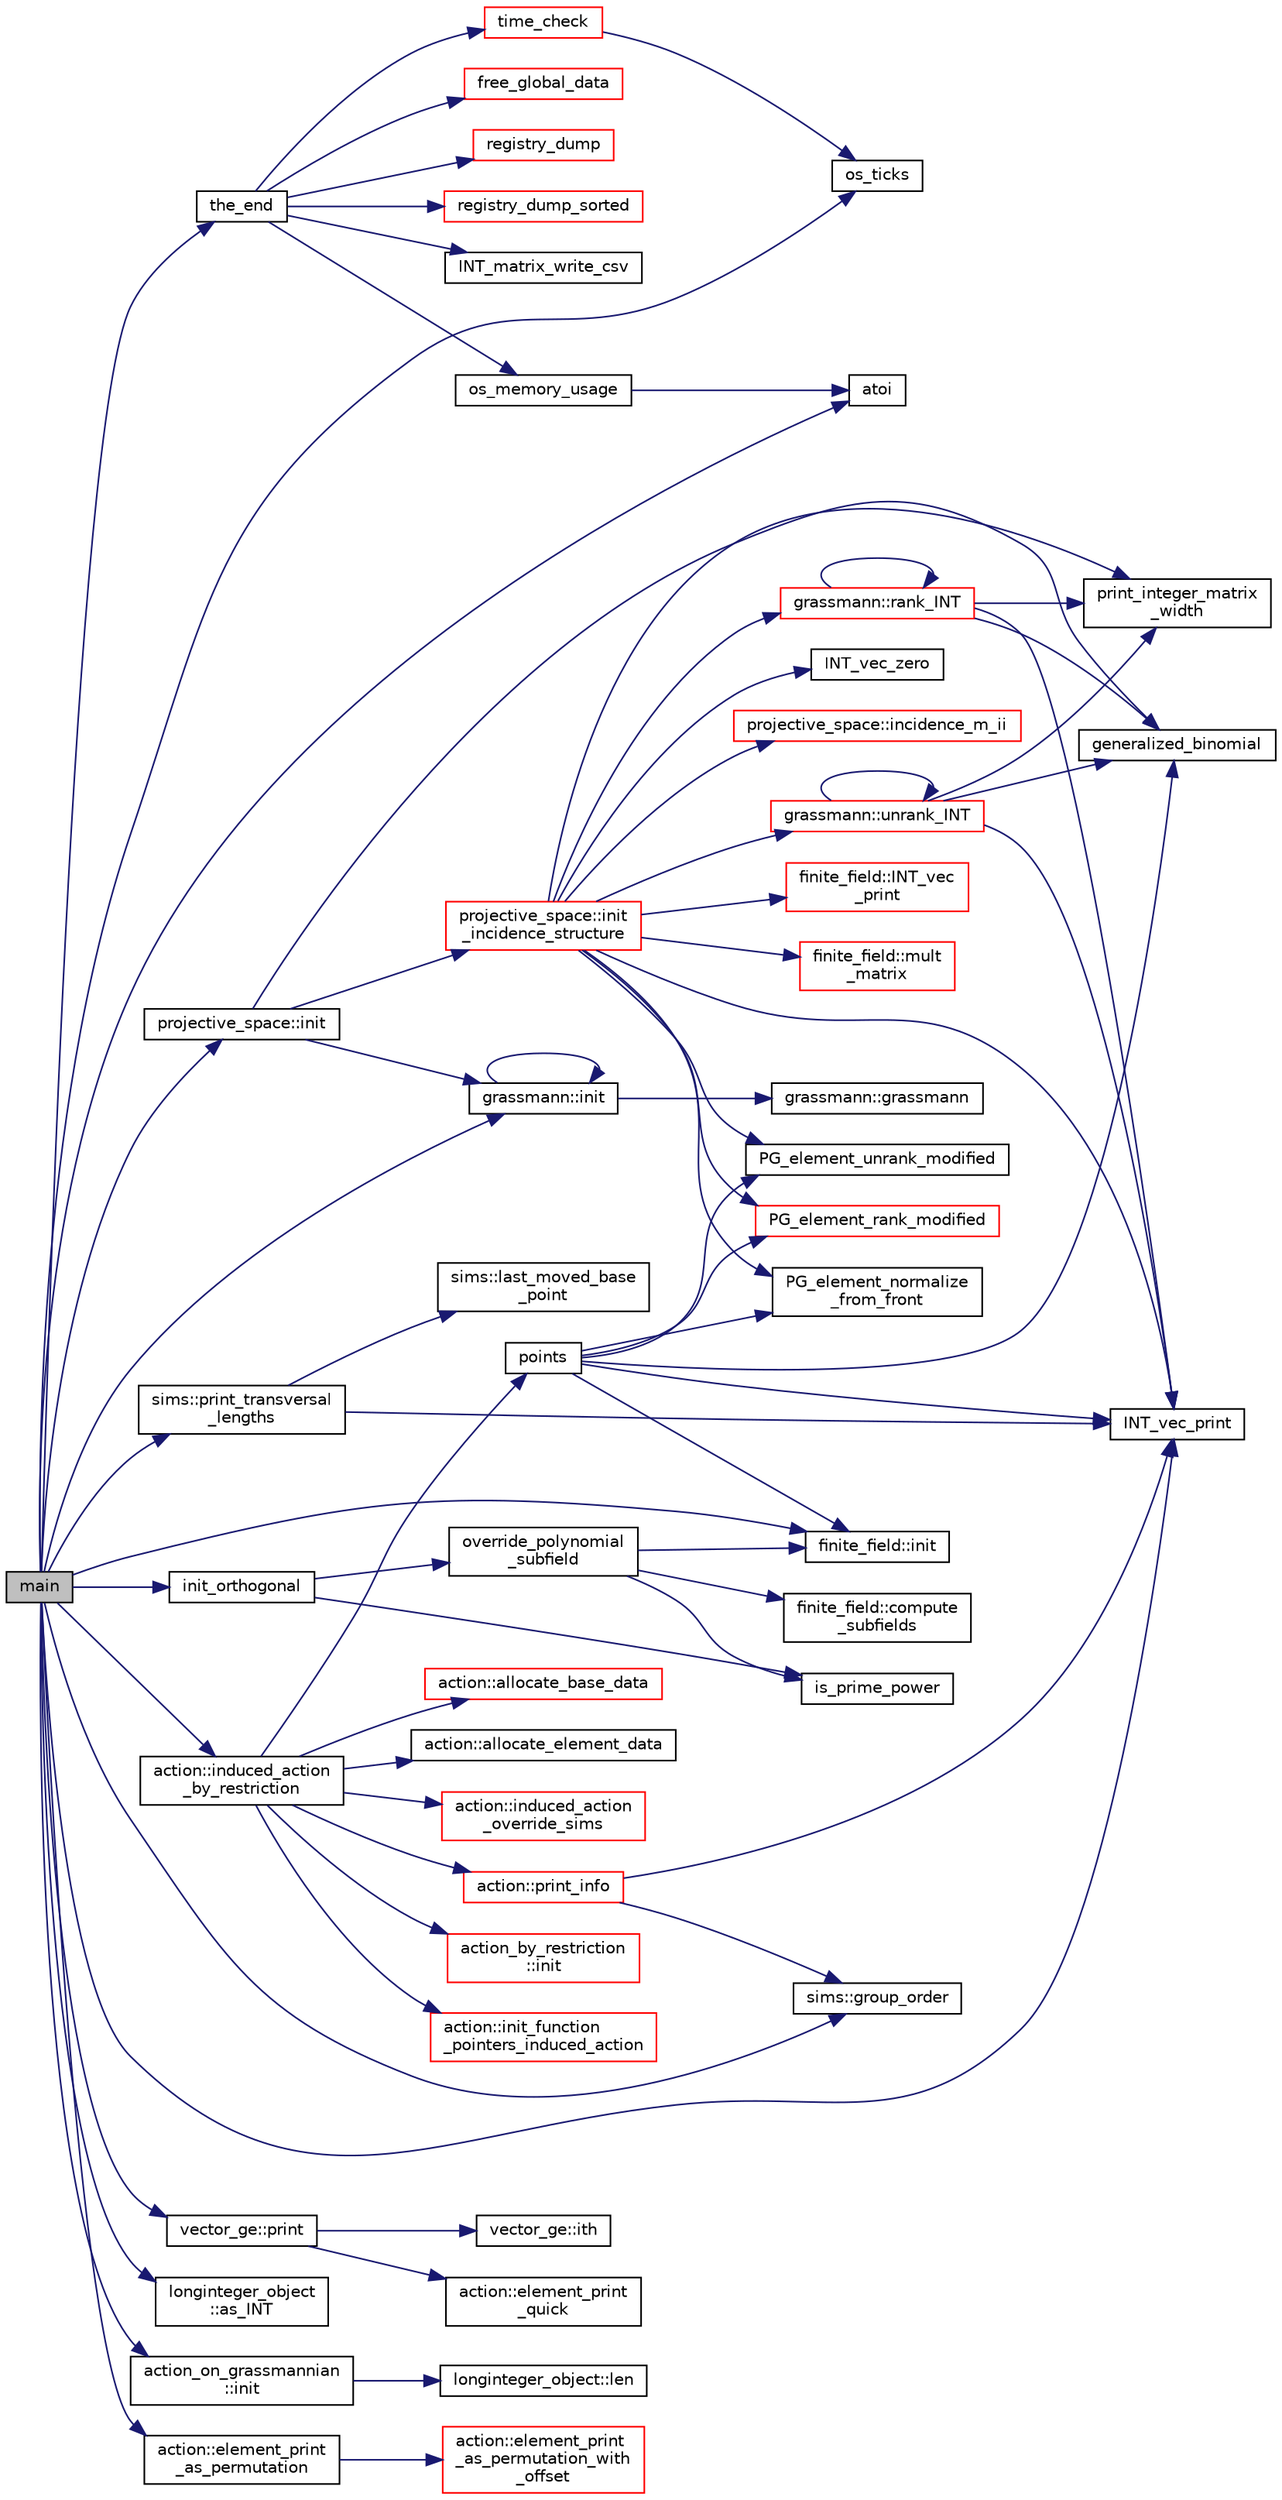 digraph "main"
{
  edge [fontname="Helvetica",fontsize="10",labelfontname="Helvetica",labelfontsize="10"];
  node [fontname="Helvetica",fontsize="10",shape=record];
  rankdir="LR";
  Node7 [label="main",height=0.2,width=0.4,color="black", fillcolor="grey75", style="filled", fontcolor="black"];
  Node7 -> Node8 [color="midnightblue",fontsize="10",style="solid",fontname="Helvetica"];
  Node8 [label="os_ticks",height=0.2,width=0.4,color="black", fillcolor="white", style="filled",URL="$d5/db4/io__and__os_8h.html#a3da6d2b09e35d569adb7101dffcb5224"];
  Node7 -> Node9 [color="midnightblue",fontsize="10",style="solid",fontname="Helvetica"];
  Node9 [label="atoi",height=0.2,width=0.4,color="black", fillcolor="white", style="filled",URL="$d9/d60/discreta_8h.html#ad0ac71cbcb495289e474437d6b7d7fac"];
  Node7 -> Node10 [color="midnightblue",fontsize="10",style="solid",fontname="Helvetica"];
  Node10 [label="INT_vec_print",height=0.2,width=0.4,color="black", fillcolor="white", style="filled",URL="$df/dbf/sajeeb_8_c.html#a79a5901af0b47dd0d694109543c027fe"];
  Node7 -> Node11 [color="midnightblue",fontsize="10",style="solid",fontname="Helvetica"];
  Node11 [label="finite_field::init",height=0.2,width=0.4,color="black", fillcolor="white", style="filled",URL="$df/d5a/classfinite__field.html#a13e75e8165b27464935b50368ee8313c"];
  Node7 -> Node12 [color="midnightblue",fontsize="10",style="solid",fontname="Helvetica"];
  Node12 [label="init_orthogonal",height=0.2,width=0.4,color="black", fillcolor="white", style="filled",URL="$d5/d0d/apps_2projective__space_2polar_8_c.html#abf695eb9f6a0c10d5aa0c0ce4b60ad6d"];
  Node12 -> Node13 [color="midnightblue",fontsize="10",style="solid",fontname="Helvetica"];
  Node13 [label="is_prime_power",height=0.2,width=0.4,color="black", fillcolor="white", style="filled",URL="$de/dc5/algebra__and__number__theory_8h.html#a44560c42df6f76a71d351200cbf1bd0e"];
  Node12 -> Node14 [color="midnightblue",fontsize="10",style="solid",fontname="Helvetica"];
  Node14 [label="override_polynomial\l_subfield",height=0.2,width=0.4,color="black", fillcolor="white", style="filled",URL="$d7/d94/data_8_c.html#a6a2b390caa2cdeb26cdf9a3cf9816dee"];
  Node14 -> Node13 [color="midnightblue",fontsize="10",style="solid",fontname="Helvetica"];
  Node14 -> Node11 [color="midnightblue",fontsize="10",style="solid",fontname="Helvetica"];
  Node14 -> Node15 [color="midnightblue",fontsize="10",style="solid",fontname="Helvetica"];
  Node15 [label="finite_field::compute\l_subfields",height=0.2,width=0.4,color="black", fillcolor="white", style="filled",URL="$df/d5a/classfinite__field.html#a1632c3686fa5ff446c651e880df9f4e8"];
  Node7 -> Node16 [color="midnightblue",fontsize="10",style="solid",fontname="Helvetica"];
  Node16 [label="projective_space::init",height=0.2,width=0.4,color="black", fillcolor="white", style="filled",URL="$d2/d17/classprojective__space.html#a8a1efa40df92744519365f82e4740dab"];
  Node16 -> Node17 [color="midnightblue",fontsize="10",style="solid",fontname="Helvetica"];
  Node17 [label="grassmann::init",height=0.2,width=0.4,color="black", fillcolor="white", style="filled",URL="$df/d02/classgrassmann.html#a2e8cf7b9f203254493d7c2607c17d498"];
  Node17 -> Node18 [color="midnightblue",fontsize="10",style="solid",fontname="Helvetica"];
  Node18 [label="grassmann::grassmann",height=0.2,width=0.4,color="black", fillcolor="white", style="filled",URL="$df/d02/classgrassmann.html#a252a85d3b74eb4fbd5771f4152a5f272"];
  Node17 -> Node17 [color="midnightblue",fontsize="10",style="solid",fontname="Helvetica"];
  Node16 -> Node19 [color="midnightblue",fontsize="10",style="solid",fontname="Helvetica"];
  Node19 [label="generalized_binomial",height=0.2,width=0.4,color="black", fillcolor="white", style="filled",URL="$d2/d7c/combinatorics_8_c.html#a24762dc22e45175d18ec1ec1d2556ae8"];
  Node16 -> Node20 [color="midnightblue",fontsize="10",style="solid",fontname="Helvetica"];
  Node20 [label="projective_space::init\l_incidence_structure",height=0.2,width=0.4,color="red", fillcolor="white", style="filled",URL="$d2/d17/classprojective__space.html#a1e59490325e045cc52674a3706780aed"];
  Node20 -> Node21 [color="midnightblue",fontsize="10",style="solid",fontname="Helvetica"];
  Node21 [label="INT_vec_zero",height=0.2,width=0.4,color="black", fillcolor="white", style="filled",URL="$df/dbf/sajeeb_8_c.html#aa8c9c7977203577026080f546fe4980f"];
  Node20 -> Node22 [color="midnightblue",fontsize="10",style="solid",fontname="Helvetica"];
  Node22 [label="PG_element_unrank_modified",height=0.2,width=0.4,color="black", fillcolor="white", style="filled",URL="$d4/d67/geometry_8h.html#a83ae9b605d496f6a90345303f6efae64"];
  Node20 -> Node10 [color="midnightblue",fontsize="10",style="solid",fontname="Helvetica"];
  Node20 -> Node23 [color="midnightblue",fontsize="10",style="solid",fontname="Helvetica"];
  Node23 [label="finite_field::INT_vec\l_print",height=0.2,width=0.4,color="red", fillcolor="white", style="filled",URL="$df/d5a/classfinite__field.html#a9c33a61dedc197e37b014b6f8dc07f06"];
  Node20 -> Node27 [color="midnightblue",fontsize="10",style="solid",fontname="Helvetica"];
  Node27 [label="PG_element_normalize\l_from_front",height=0.2,width=0.4,color="black", fillcolor="white", style="filled",URL="$d4/d67/geometry_8h.html#af675caf5f9975573455c8d93cb56bf95"];
  Node20 -> Node28 [color="midnightblue",fontsize="10",style="solid",fontname="Helvetica"];
  Node28 [label="grassmann::unrank_INT",height=0.2,width=0.4,color="red", fillcolor="white", style="filled",URL="$df/d02/classgrassmann.html#a32079405b95a6da2ba1420567d762d64"];
  Node28 -> Node19 [color="midnightblue",fontsize="10",style="solid",fontname="Helvetica"];
  Node28 -> Node10 [color="midnightblue",fontsize="10",style="solid",fontname="Helvetica"];
  Node28 -> Node28 [color="midnightblue",fontsize="10",style="solid",fontname="Helvetica"];
  Node28 -> Node32 [color="midnightblue",fontsize="10",style="solid",fontname="Helvetica"];
  Node32 [label="print_integer_matrix\l_width",height=0.2,width=0.4,color="black", fillcolor="white", style="filled",URL="$d5/db4/io__and__os_8h.html#aa78f3e73fc2179251bd15adbcc31573f"];
  Node20 -> Node32 [color="midnightblue",fontsize="10",style="solid",fontname="Helvetica"];
  Node20 -> Node33 [color="midnightblue",fontsize="10",style="solid",fontname="Helvetica"];
  Node33 [label="grassmann::rank_INT",height=0.2,width=0.4,color="red", fillcolor="white", style="filled",URL="$df/d02/classgrassmann.html#a1fa95ce7ecebd48b04c7a0dc75491184"];
  Node33 -> Node32 [color="midnightblue",fontsize="10",style="solid",fontname="Helvetica"];
  Node33 -> Node10 [color="midnightblue",fontsize="10",style="solid",fontname="Helvetica"];
  Node33 -> Node19 [color="midnightblue",fontsize="10",style="solid",fontname="Helvetica"];
  Node33 -> Node33 [color="midnightblue",fontsize="10",style="solid",fontname="Helvetica"];
  Node20 -> Node36 [color="midnightblue",fontsize="10",style="solid",fontname="Helvetica"];
  Node36 [label="finite_field::mult\l_matrix",height=0.2,width=0.4,color="red", fillcolor="white", style="filled",URL="$df/d5a/classfinite__field.html#a48517f15dfd7b21c37e0975855f1ada2"];
  Node20 -> Node39 [color="midnightblue",fontsize="10",style="solid",fontname="Helvetica"];
  Node39 [label="PG_element_rank_modified",height=0.2,width=0.4,color="red", fillcolor="white", style="filled",URL="$d4/d67/geometry_8h.html#a9cd1a8bf5b88a038e33862f6c2c3dd36"];
  Node20 -> Node41 [color="midnightblue",fontsize="10",style="solid",fontname="Helvetica"];
  Node41 [label="projective_space::incidence_m_ii",height=0.2,width=0.4,color="red", fillcolor="white", style="filled",URL="$d2/d17/classprojective__space.html#adafef534cb822f51289101e7d465ede2"];
  Node7 -> Node50 [color="midnightblue",fontsize="10",style="solid",fontname="Helvetica"];
  Node50 [label="sims::group_order",height=0.2,width=0.4,color="black", fillcolor="white", style="filled",URL="$d9/df3/classsims.html#aa442445175656570fa35febbe790efad"];
  Node7 -> Node51 [color="midnightblue",fontsize="10",style="solid",fontname="Helvetica"];
  Node51 [label="sims::print_transversal\l_lengths",height=0.2,width=0.4,color="black", fillcolor="white", style="filled",URL="$d9/df3/classsims.html#a122d9276cad4b4fbb8ea6f7831d43020"];
  Node51 -> Node10 [color="midnightblue",fontsize="10",style="solid",fontname="Helvetica"];
  Node51 -> Node52 [color="midnightblue",fontsize="10",style="solid",fontname="Helvetica"];
  Node52 [label="sims::last_moved_base\l_point",height=0.2,width=0.4,color="black", fillcolor="white", style="filled",URL="$d9/df3/classsims.html#ab7549d6212df09ad5fdcc8b5edbe8806"];
  Node7 -> Node53 [color="midnightblue",fontsize="10",style="solid",fontname="Helvetica"];
  Node53 [label="vector_ge::print",height=0.2,width=0.4,color="black", fillcolor="white", style="filled",URL="$d4/d6e/classvector__ge.html#a0d260cce035c20b32d7989c50670aa8a"];
  Node53 -> Node54 [color="midnightblue",fontsize="10",style="solid",fontname="Helvetica"];
  Node54 [label="action::element_print\l_quick",height=0.2,width=0.4,color="black", fillcolor="white", style="filled",URL="$d2/d86/classaction.html#a4844680cf6750396f76494a28655265b"];
  Node53 -> Node55 [color="midnightblue",fontsize="10",style="solid",fontname="Helvetica"];
  Node55 [label="vector_ge::ith",height=0.2,width=0.4,color="black", fillcolor="white", style="filled",URL="$d4/d6e/classvector__ge.html#a1ff002e8b746a9beb119d57dcd4a15ff"];
  Node7 -> Node56 [color="midnightblue",fontsize="10",style="solid",fontname="Helvetica"];
  Node56 [label="longinteger_object\l::as_INT",height=0.2,width=0.4,color="black", fillcolor="white", style="filled",URL="$dd/d7e/classlonginteger__object.html#afb992d4679a6741acc63c8bcba27971e"];
  Node7 -> Node17 [color="midnightblue",fontsize="10",style="solid",fontname="Helvetica"];
  Node7 -> Node57 [color="midnightblue",fontsize="10",style="solid",fontname="Helvetica"];
  Node57 [label="action_on_grassmannian\l::init",height=0.2,width=0.4,color="black", fillcolor="white", style="filled",URL="$d9/ddf/classaction__on__grassmannian.html#a2cf7eda6b88fa033fdc4486fa0508e84"];
  Node57 -> Node58 [color="midnightblue",fontsize="10",style="solid",fontname="Helvetica"];
  Node58 [label="longinteger_object::len",height=0.2,width=0.4,color="black", fillcolor="white", style="filled",URL="$dd/d7e/classlonginteger__object.html#a0bfeae35be8a6fd44ed7f76413596ab1"];
  Node7 -> Node59 [color="midnightblue",fontsize="10",style="solid",fontname="Helvetica"];
  Node59 [label="action::induced_action\l_by_restriction",height=0.2,width=0.4,color="black", fillcolor="white", style="filled",URL="$d2/d86/classaction.html#a37c21f74a97c921d882a308370c06357"];
  Node59 -> Node60 [color="midnightblue",fontsize="10",style="solid",fontname="Helvetica"];
  Node60 [label="action::print_info",height=0.2,width=0.4,color="red", fillcolor="white", style="filled",URL="$d2/d86/classaction.html#a6f89e493e5c5a32e5c3b8963d438ce86"];
  Node60 -> Node10 [color="midnightblue",fontsize="10",style="solid",fontname="Helvetica"];
  Node60 -> Node50 [color="midnightblue",fontsize="10",style="solid",fontname="Helvetica"];
  Node59 -> Node63 [color="midnightblue",fontsize="10",style="solid",fontname="Helvetica"];
  Node63 [label="action_by_restriction\l::init",height=0.2,width=0.4,color="red", fillcolor="white", style="filled",URL="$d1/d7e/classaction__by__restriction.html#af98e88c513afe51527082f11aac571f8"];
  Node59 -> Node68 [color="midnightblue",fontsize="10",style="solid",fontname="Helvetica"];
  Node68 [label="points",height=0.2,width=0.4,color="black", fillcolor="white", style="filled",URL="$d7/d83/points_8_c.html#a8a498513b4415e1a4628a70fb6b26817"];
  Node68 -> Node11 [color="midnightblue",fontsize="10",style="solid",fontname="Helvetica"];
  Node68 -> Node19 [color="midnightblue",fontsize="10",style="solid",fontname="Helvetica"];
  Node68 -> Node22 [color="midnightblue",fontsize="10",style="solid",fontname="Helvetica"];
  Node68 -> Node10 [color="midnightblue",fontsize="10",style="solid",fontname="Helvetica"];
  Node68 -> Node27 [color="midnightblue",fontsize="10",style="solid",fontname="Helvetica"];
  Node68 -> Node39 [color="midnightblue",fontsize="10",style="solid",fontname="Helvetica"];
  Node59 -> Node69 [color="midnightblue",fontsize="10",style="solid",fontname="Helvetica"];
  Node69 [label="action::init_function\l_pointers_induced_action",height=0.2,width=0.4,color="red", fillcolor="white", style="filled",URL="$d2/d86/classaction.html#a3b9287d084b24f7a3b9532a7589c58de"];
  Node59 -> Node497 [color="midnightblue",fontsize="10",style="solid",fontname="Helvetica"];
  Node497 [label="action::allocate_base_data",height=0.2,width=0.4,color="red", fillcolor="white", style="filled",URL="$d2/d86/classaction.html#a345fa8dfbb60c8a100ab4dd80a966b1b"];
  Node59 -> Node500 [color="midnightblue",fontsize="10",style="solid",fontname="Helvetica"];
  Node500 [label="action::allocate_element_data",height=0.2,width=0.4,color="black", fillcolor="white", style="filled",URL="$d2/d86/classaction.html#adc5f98db8315bfd17fcd2fbb437d8f60"];
  Node59 -> Node501 [color="midnightblue",fontsize="10",style="solid",fontname="Helvetica"];
  Node501 [label="action::induced_action\l_override_sims",height=0.2,width=0.4,color="red", fillcolor="white", style="filled",URL="$d2/d86/classaction.html#ac8cc7d4543f6ef75a04777bd82ca244b"];
  Node7 -> Node392 [color="midnightblue",fontsize="10",style="solid",fontname="Helvetica"];
  Node392 [label="action::element_print\l_as_permutation",height=0.2,width=0.4,color="black", fillcolor="white", style="filled",URL="$d2/d86/classaction.html#a2975618a8203187b688a67c947150bb8"];
  Node392 -> Node393 [color="midnightblue",fontsize="10",style="solid",fontname="Helvetica"];
  Node393 [label="action::element_print\l_as_permutation_with\l_offset",height=0.2,width=0.4,color="red", fillcolor="white", style="filled",URL="$d2/d86/classaction.html#addd61d869434abaad431124a6d858396"];
  Node7 -> Node345 [color="midnightblue",fontsize="10",style="solid",fontname="Helvetica"];
  Node345 [label="the_end",height=0.2,width=0.4,color="black", fillcolor="white", style="filled",URL="$d9/d60/discreta_8h.html#a3ebbd3ccb665a9f78deaa7408577b60c"];
  Node345 -> Node346 [color="midnightblue",fontsize="10",style="solid",fontname="Helvetica"];
  Node346 [label="free_global_data",height=0.2,width=0.4,color="red", fillcolor="white", style="filled",URL="$d3/dfb/discreta__global_8_c.html#a6bd9eb050090f8cf1e92db88a459cc28"];
  Node345 -> Node349 [color="midnightblue",fontsize="10",style="solid",fontname="Helvetica"];
  Node349 [label="registry_dump",height=0.2,width=0.4,color="red", fillcolor="white", style="filled",URL="$d5/db4/io__and__os_8h.html#a8ad65cbe10865661e8bafd6be2164955"];
  Node345 -> Node357 [color="midnightblue",fontsize="10",style="solid",fontname="Helvetica"];
  Node357 [label="registry_dump_sorted",height=0.2,width=0.4,color="red", fillcolor="white", style="filled",URL="$d5/db4/io__and__os_8h.html#aa28c9ee8650332ad2d526d5eb4fae48e"];
  Node345 -> Node364 [color="midnightblue",fontsize="10",style="solid",fontname="Helvetica"];
  Node364 [label="time_check",height=0.2,width=0.4,color="red", fillcolor="white", style="filled",URL="$d9/d60/discreta_8h.html#a04d64356f0c7cb798e55daec998c527e"];
  Node364 -> Node8 [color="midnightblue",fontsize="10",style="solid",fontname="Helvetica"];
  Node345 -> Node368 [color="midnightblue",fontsize="10",style="solid",fontname="Helvetica"];
  Node368 [label="os_memory_usage",height=0.2,width=0.4,color="black", fillcolor="white", style="filled",URL="$d5/db4/io__and__os_8h.html#a5d6ab4b80c58e5d8bdb0fd1625709d0b"];
  Node368 -> Node9 [color="midnightblue",fontsize="10",style="solid",fontname="Helvetica"];
  Node345 -> Node369 [color="midnightblue",fontsize="10",style="solid",fontname="Helvetica"];
  Node369 [label="INT_matrix_write_csv",height=0.2,width=0.4,color="black", fillcolor="white", style="filled",URL="$d5/db4/io__and__os_8h.html#a57604af509e1d43e918fd38e5f4ee96f"];
}
